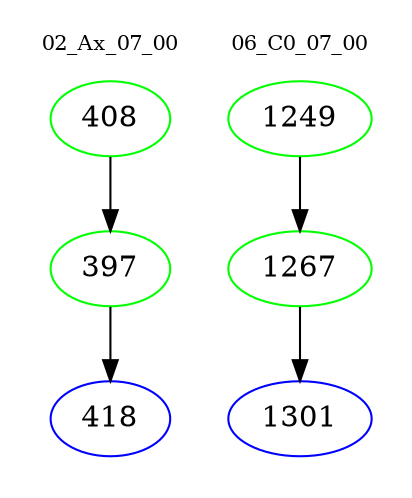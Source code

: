 digraph{
subgraph cluster_0 {
color = white
label = "02_Ax_07_00";
fontsize=10;
T0_408 [label="408", color="green"]
T0_408 -> T0_397 [color="black"]
T0_397 [label="397", color="green"]
T0_397 -> T0_418 [color="black"]
T0_418 [label="418", color="blue"]
}
subgraph cluster_1 {
color = white
label = "06_C0_07_00";
fontsize=10;
T1_1249 [label="1249", color="green"]
T1_1249 -> T1_1267 [color="black"]
T1_1267 [label="1267", color="green"]
T1_1267 -> T1_1301 [color="black"]
T1_1301 [label="1301", color="blue"]
}
}
